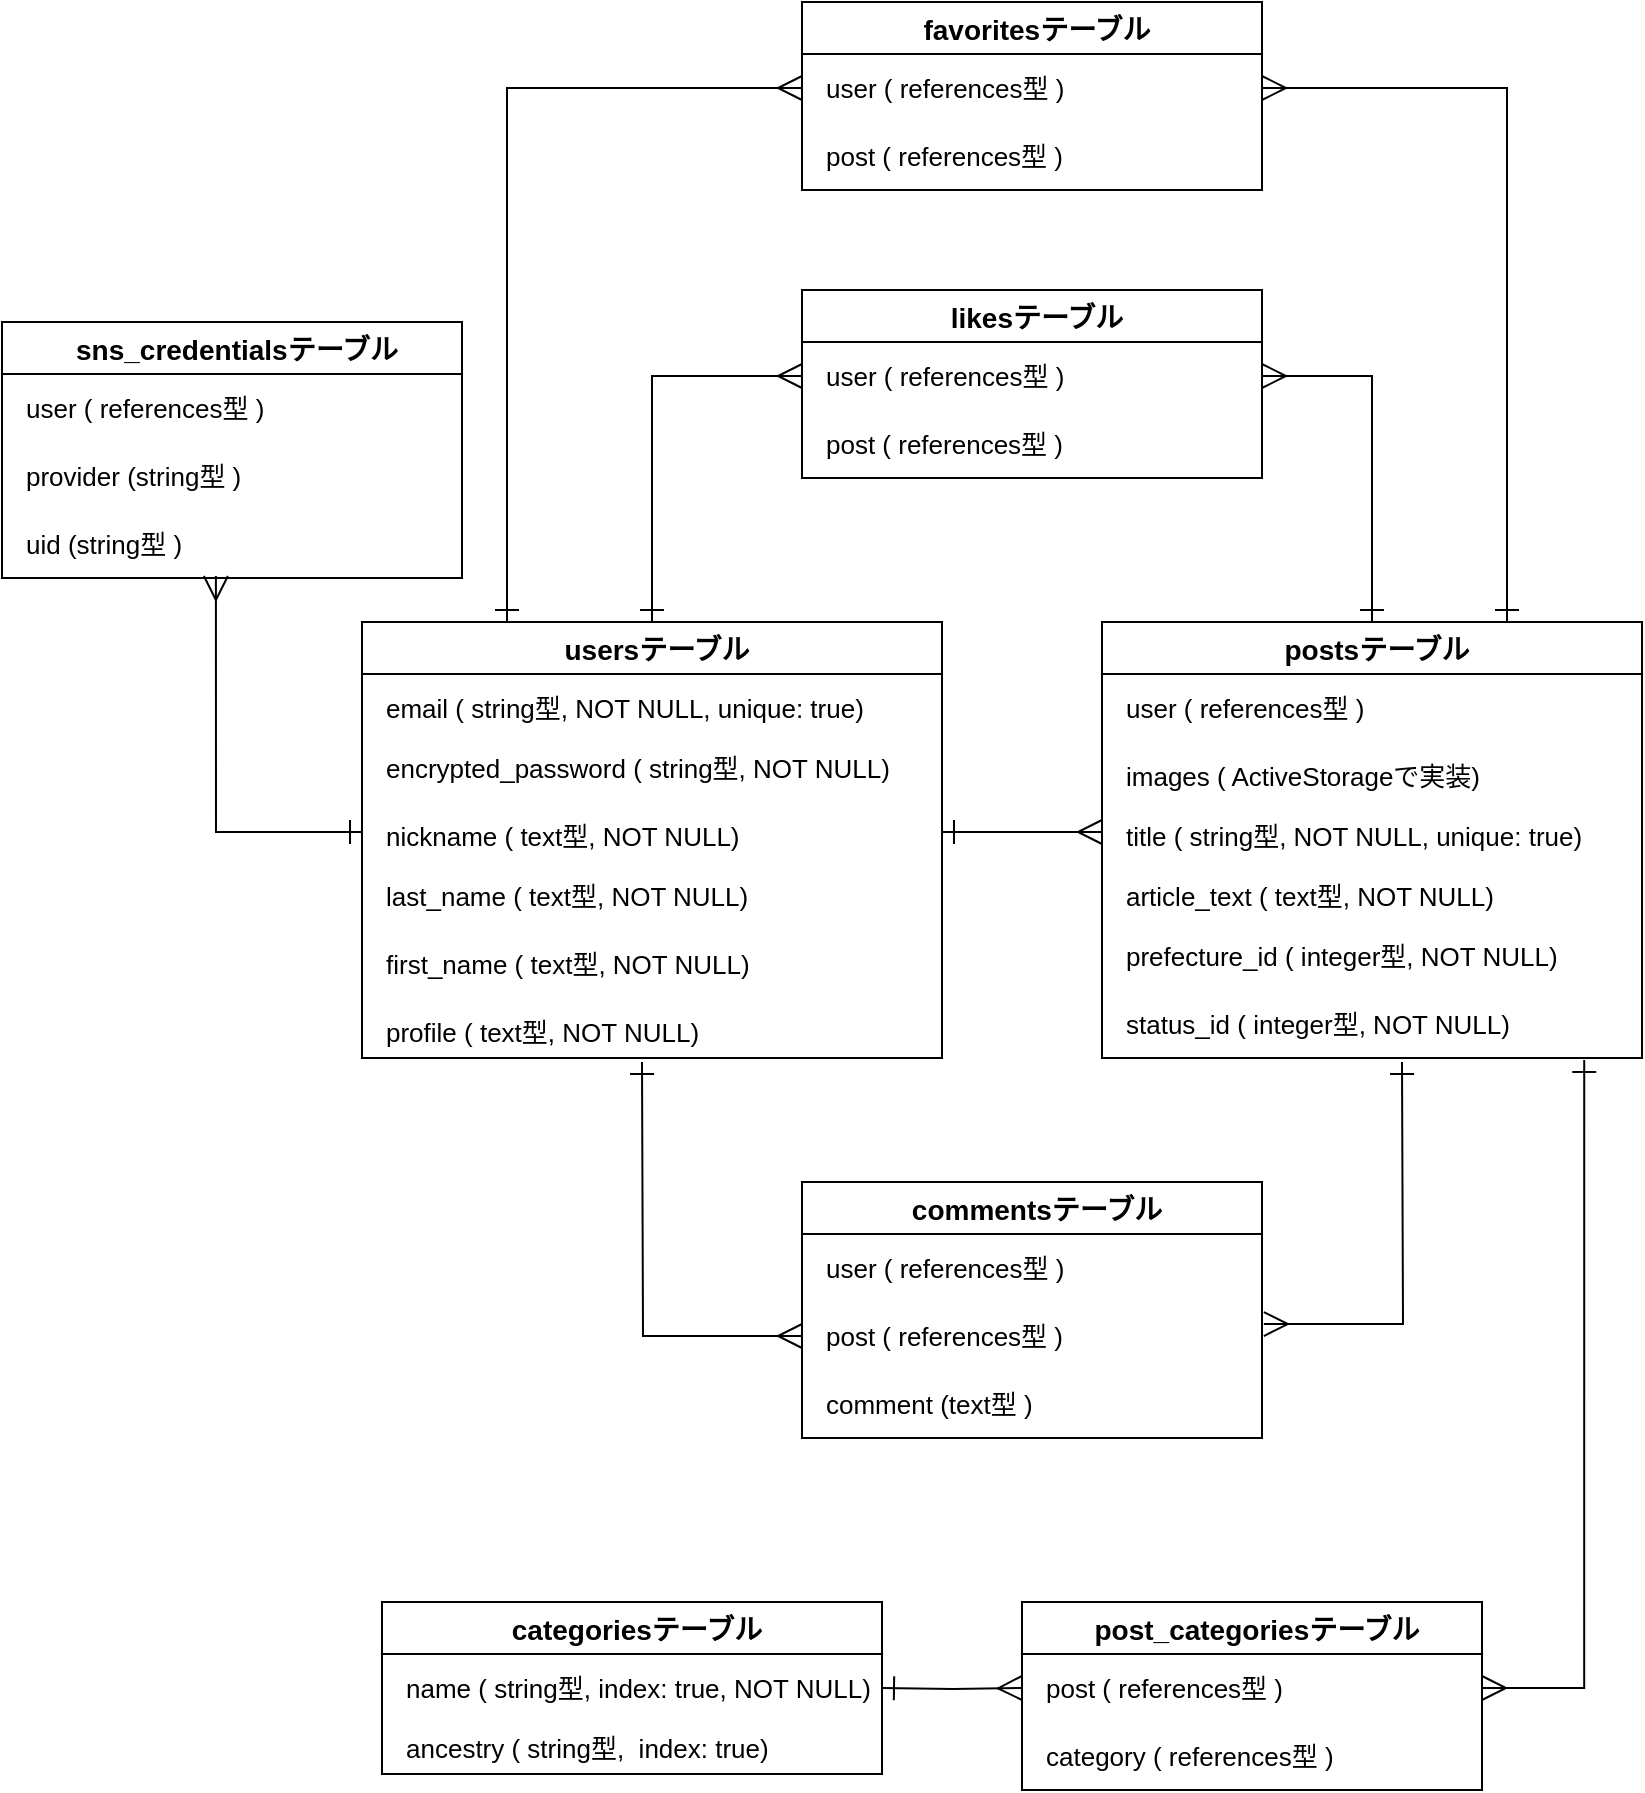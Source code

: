 <mxfile>
    <diagram id="SYqouDSUOeYf3AwJR8Iw" name="ページ1">
        <mxGraphModel dx="799" dy="310" grid="1" gridSize="10" guides="1" tooltips="1" connect="1" arrows="1" fold="1" page="1" pageScale="1" pageWidth="850" pageHeight="1100" math="0" shadow="0">
            <root>
                <mxCell id="0"/>
                <mxCell id="1" parent="0"/>
                <mxCell id="57" style="edgeStyle=orthogonalEdgeStyle;rounded=0;orthogonalLoop=1;jettySize=auto;html=1;exitX=0.5;exitY=0;exitDx=0;exitDy=0;endSize=10;startSize=10;endArrow=ERmany;endFill=0;startArrow=ERone;startFill=0;" parent="1" source="6" target="50" edge="1">
                    <mxGeometry relative="1" as="geometry"/>
                </mxCell>
                <mxCell id="63" style="edgeStyle=orthogonalEdgeStyle;rounded=0;orthogonalLoop=1;jettySize=auto;html=1;exitX=0.25;exitY=0;exitDx=0;exitDy=0;entryX=0;entryY=0.5;entryDx=0;entryDy=0;startArrow=ERone;startFill=0;startSize=10;endArrow=ERmany;endFill=0;endSize=10;" parent="1" source="6" target="54" edge="1">
                    <mxGeometry relative="1" as="geometry"/>
                </mxCell>
                <mxCell id="6" value="usersテーブル" style="swimlane;fontStyle=1;childLayout=stackLayout;horizontal=1;startSize=26;horizontalStack=0;resizeParent=1;resizeParentMax=0;resizeLast=0;collapsible=1;marginBottom=0;align=center;fontSize=14;spacing=15;spacingTop=0;spacingBottom=0;spacingRight=2;spacingLeft=7;" parent="1" vertex="1">
                    <mxGeometry x="200" y="430" width="290" height="218" as="geometry"/>
                </mxCell>
                <mxCell id="7" value="email ( string型, NOT NULL, unique: true)" style="text;strokeColor=none;fillColor=none;spacingLeft=7;spacingRight=2;overflow=hidden;rotatable=0;points=[[0,0.5],[1,0.5]];portConstraint=eastwest;fontSize=13;spacing=5;" parent="6" vertex="1">
                    <mxGeometry y="26" width="290" height="30" as="geometry"/>
                </mxCell>
                <mxCell id="8" value="encrypted_password ( string型, NOT NULL)" style="text;strokeColor=none;fillColor=none;spacingLeft=7;spacingRight=2;overflow=hidden;rotatable=0;points=[[0,0.5],[1,0.5]];portConstraint=eastwest;fontSize=13;spacing=5;" parent="6" vertex="1">
                    <mxGeometry y="56" width="290" height="34" as="geometry"/>
                </mxCell>
                <mxCell id="9" value="nickname ( text型, NOT NULL)" style="text;strokeColor=none;fillColor=none;spacingLeft=7;spacingRight=2;overflow=hidden;rotatable=0;points=[[0,0.5],[1,0.5]];portConstraint=eastwest;fontSize=13;spacing=5;" parent="6" vertex="1">
                    <mxGeometry y="90" width="290" height="30" as="geometry"/>
                </mxCell>
                <mxCell id="10" value="last_name ( text型, NOT NULL)" style="text;strokeColor=none;fillColor=none;spacingLeft=7;spacingRight=2;overflow=hidden;rotatable=0;points=[[0,0.5],[1,0.5]];portConstraint=eastwest;fontSize=13;spacing=5;" parent="6" vertex="1">
                    <mxGeometry y="120" width="290" height="34" as="geometry"/>
                </mxCell>
                <mxCell id="11" value="first_name ( text型, NOT NULL)" style="text;strokeColor=none;fillColor=none;spacingLeft=7;spacingRight=2;overflow=hidden;rotatable=0;points=[[0,0.5],[1,0.5]];portConstraint=eastwest;fontSize=13;spacing=5;" parent="6" vertex="1">
                    <mxGeometry y="154" width="290" height="34" as="geometry"/>
                </mxCell>
                <mxCell id="15" value="profile ( text型, NOT NULL)" style="text;strokeColor=none;fillColor=none;spacingLeft=7;spacingRight=2;overflow=hidden;rotatable=0;points=[[0,0.5],[1,0.5]];portConstraint=eastwest;fontSize=13;spacing=5;" parent="6" vertex="1">
                    <mxGeometry y="188" width="290" height="30" as="geometry"/>
                </mxCell>
                <mxCell id="16" value="sns_credentialsテーブル" style="swimlane;fontStyle=1;childLayout=stackLayout;horizontal=1;startSize=26;horizontalStack=0;resizeParent=1;resizeParentMax=0;resizeLast=0;collapsible=1;marginBottom=0;align=center;fontSize=14;spacing=15;spacingTop=0;spacingBottom=0;spacingRight=2;spacingLeft=7;" parent="1" vertex="1">
                    <mxGeometry x="20" y="280" width="230" height="128" as="geometry"/>
                </mxCell>
                <mxCell id="27" value="user ( references型 )" style="text;strokeColor=none;fillColor=none;spacingLeft=7;spacingRight=2;overflow=hidden;rotatable=0;points=[[0,0.5],[1,0.5]];portConstraint=eastwest;fontSize=13;spacing=5;" parent="16" vertex="1">
                    <mxGeometry y="26" width="230" height="34" as="geometry"/>
                </mxCell>
                <mxCell id="28" value="provider (string型 )" style="text;strokeColor=none;fillColor=none;spacingLeft=7;spacingRight=2;overflow=hidden;rotatable=0;points=[[0,0.5],[1,0.5]];portConstraint=eastwest;fontSize=13;spacing=5;" parent="16" vertex="1">
                    <mxGeometry y="60" width="230" height="34" as="geometry"/>
                </mxCell>
                <mxCell id="24" value="uid (string型 )" style="text;strokeColor=none;fillColor=none;spacingLeft=7;spacingRight=2;overflow=hidden;rotatable=0;points=[[0,0.5],[1,0.5]];portConstraint=eastwest;fontSize=13;spacing=5;" parent="16" vertex="1">
                    <mxGeometry y="94" width="230" height="34" as="geometry"/>
                </mxCell>
                <mxCell id="30" value="commentsテーブル" style="swimlane;fontStyle=1;childLayout=stackLayout;horizontal=1;startSize=26;horizontalStack=0;resizeParent=1;resizeParentMax=0;resizeLast=0;collapsible=1;marginBottom=0;align=center;fontSize=14;spacing=15;spacingTop=0;spacingBottom=0;spacingRight=2;spacingLeft=7;" parent="1" vertex="1">
                    <mxGeometry x="420" y="710" width="230" height="128" as="geometry"/>
                </mxCell>
                <mxCell id="31" value="user ( references型 )" style="text;strokeColor=none;fillColor=none;spacingLeft=7;spacingRight=2;overflow=hidden;rotatable=0;points=[[0,0.5],[1,0.5]];portConstraint=eastwest;fontSize=13;spacing=5;" parent="30" vertex="1">
                    <mxGeometry y="26" width="230" height="34" as="geometry"/>
                </mxCell>
                <mxCell id="34" value="post ( references型 )" style="text;strokeColor=none;fillColor=none;spacingLeft=7;spacingRight=2;overflow=hidden;rotatable=0;points=[[0,0.5],[1,0.5]];portConstraint=eastwest;fontSize=13;spacing=5;" parent="30" vertex="1">
                    <mxGeometry y="60" width="230" height="34" as="geometry"/>
                </mxCell>
                <mxCell id="32" value="comment (text型 )" style="text;strokeColor=none;fillColor=none;spacingLeft=7;spacingRight=2;overflow=hidden;rotatable=0;points=[[0,0.5],[1,0.5]];portConstraint=eastwest;fontSize=13;spacing=5;" parent="30" vertex="1">
                    <mxGeometry y="94" width="230" height="34" as="geometry"/>
                </mxCell>
                <mxCell id="61" style="edgeStyle=orthogonalEdgeStyle;rounded=0;orthogonalLoop=1;jettySize=auto;html=1;exitX=0.5;exitY=0;exitDx=0;exitDy=0;entryX=1;entryY=0.5;entryDx=0;entryDy=0;startArrow=ERone;startFill=0;startSize=10;endArrow=ERmany;endFill=0;endSize=10;" parent="1" source="38" target="50" edge="1">
                    <mxGeometry relative="1" as="geometry"/>
                </mxCell>
                <mxCell id="62" style="edgeStyle=orthogonalEdgeStyle;rounded=0;orthogonalLoop=1;jettySize=auto;html=1;exitX=0.75;exitY=0;exitDx=0;exitDy=0;entryX=1;entryY=0.5;entryDx=0;entryDy=0;startArrow=ERone;startFill=0;startSize=10;endArrow=ERmany;endFill=0;endSize=10;" parent="1" source="38" target="54" edge="1">
                    <mxGeometry relative="1" as="geometry"/>
                </mxCell>
                <mxCell id="38" value="postsテーブル" style="swimlane;fontStyle=1;childLayout=stackLayout;horizontal=1;startSize=26;horizontalStack=0;resizeParent=1;resizeParentMax=0;resizeLast=0;collapsible=1;marginBottom=0;align=center;fontSize=14;spacing=15;spacingTop=0;spacingBottom=0;spacingRight=2;spacingLeft=7;" parent="1" vertex="1">
                    <mxGeometry x="570" y="430" width="270" height="218" as="geometry"/>
                </mxCell>
                <mxCell id="45" value="user ( references型 )" style="text;strokeColor=none;fillColor=none;spacingLeft=7;spacingRight=2;overflow=hidden;rotatable=0;points=[[0,0.5],[1,0.5]];portConstraint=eastwest;fontSize=13;spacing=5;" parent="38" vertex="1">
                    <mxGeometry y="26" width="270" height="34" as="geometry"/>
                </mxCell>
                <mxCell id="48" value="images ( ActiveStorageで実装)" style="text;strokeColor=none;fillColor=none;spacingLeft=7;spacingRight=2;overflow=hidden;rotatable=0;points=[[0,0.5],[1,0.5]];portConstraint=eastwest;fontSize=13;spacing=5;" parent="38" vertex="1">
                    <mxGeometry y="60" width="270" height="30" as="geometry"/>
                </mxCell>
                <mxCell id="39" value="title ( string型, NOT NULL, unique: true)" style="text;strokeColor=none;fillColor=none;spacingLeft=7;spacingRight=2;overflow=hidden;rotatable=0;points=[[0,0.5],[1,0.5]];portConstraint=eastwest;fontSize=13;spacing=5;" parent="38" vertex="1">
                    <mxGeometry y="90" width="270" height="30" as="geometry"/>
                </mxCell>
                <mxCell id="41" value="article_text ( text型, NOT NULL)" style="text;strokeColor=none;fillColor=none;spacingLeft=7;spacingRight=2;overflow=hidden;rotatable=0;points=[[0,0.5],[1,0.5]];portConstraint=eastwest;fontSize=13;spacing=5;" parent="38" vertex="1">
                    <mxGeometry y="120" width="270" height="30" as="geometry"/>
                </mxCell>
                <mxCell id="47" value="prefecture_id ( integer型, NOT NULL)" style="text;strokeColor=none;fillColor=none;spacingLeft=7;spacingRight=2;overflow=hidden;rotatable=0;points=[[0,0.5],[1,0.5]];portConstraint=eastwest;fontSize=13;spacing=5;" parent="38" vertex="1">
                    <mxGeometry y="150" width="270" height="34" as="geometry"/>
                </mxCell>
                <mxCell id="46" value="status_id ( integer型, NOT NULL)" style="text;strokeColor=none;fillColor=none;spacingLeft=7;spacingRight=2;overflow=hidden;rotatable=0;points=[[0,0.5],[1,0.5]];portConstraint=eastwest;fontSize=13;spacing=5;" parent="38" vertex="1">
                    <mxGeometry y="184" width="270" height="34" as="geometry"/>
                </mxCell>
                <mxCell id="49" value="likesテーブル" style="swimlane;fontStyle=1;childLayout=stackLayout;horizontal=1;startSize=26;horizontalStack=0;resizeParent=1;resizeParentMax=0;resizeLast=0;collapsible=1;marginBottom=0;align=center;fontSize=14;spacing=15;spacingTop=0;spacingBottom=0;spacingRight=2;spacingLeft=7;" parent="1" vertex="1">
                    <mxGeometry x="420" y="264" width="230" height="94" as="geometry"/>
                </mxCell>
                <mxCell id="50" value="user ( references型 )" style="text;strokeColor=none;fillColor=none;spacingLeft=7;spacingRight=2;overflow=hidden;rotatable=0;points=[[0,0.5],[1,0.5]];portConstraint=eastwest;fontSize=13;spacing=5;" parent="49" vertex="1">
                    <mxGeometry y="26" width="230" height="34" as="geometry"/>
                </mxCell>
                <mxCell id="51" value="post ( references型 )" style="text;strokeColor=none;fillColor=none;spacingLeft=7;spacingRight=2;overflow=hidden;rotatable=0;points=[[0,0.5],[1,0.5]];portConstraint=eastwest;fontSize=13;spacing=5;" parent="49" vertex="1">
                    <mxGeometry y="60" width="230" height="34" as="geometry"/>
                </mxCell>
                <mxCell id="53" value="favoritesテーブル" style="swimlane;fontStyle=1;childLayout=stackLayout;horizontal=1;startSize=26;horizontalStack=0;resizeParent=1;resizeParentMax=0;resizeLast=0;collapsible=1;marginBottom=0;align=center;fontSize=14;spacing=15;spacingTop=0;spacingBottom=0;spacingRight=2;spacingLeft=7;" parent="1" vertex="1">
                    <mxGeometry x="420" y="120" width="230" height="94" as="geometry"/>
                </mxCell>
                <mxCell id="54" value="user ( references型 )" style="text;strokeColor=none;fillColor=none;spacingLeft=7;spacingRight=2;overflow=hidden;rotatable=0;points=[[0,0.5],[1,0.5]];portConstraint=eastwest;fontSize=13;spacing=5;" parent="53" vertex="1">
                    <mxGeometry y="26" width="230" height="34" as="geometry"/>
                </mxCell>
                <mxCell id="55" value="post ( references型 )" style="text;strokeColor=none;fillColor=none;spacingLeft=7;spacingRight=2;overflow=hidden;rotatable=0;points=[[0,0.5],[1,0.5]];portConstraint=eastwest;fontSize=13;spacing=5;" parent="53" vertex="1">
                    <mxGeometry y="60" width="230" height="34" as="geometry"/>
                </mxCell>
                <mxCell id="59" style="edgeStyle=orthogonalEdgeStyle;rounded=0;orthogonalLoop=1;jettySize=auto;html=1;exitX=0;exitY=0.5;exitDx=0;exitDy=0;entryX=0.465;entryY=0.971;entryDx=0;entryDy=0;startArrow=ERone;startFill=0;startSize=10;endArrow=ERmany;endFill=0;endSize=10;entryPerimeter=0;" parent="1" source="9" target="24" edge="1">
                    <mxGeometry relative="1" as="geometry"/>
                </mxCell>
                <mxCell id="64" style="edgeStyle=orthogonalEdgeStyle;rounded=0;orthogonalLoop=1;jettySize=auto;html=1;entryX=1.004;entryY=0.324;entryDx=0;entryDy=0;entryPerimeter=0;startArrow=ERone;startFill=0;startSize=10;endArrow=ERmany;endFill=0;endSize=10;" parent="1" target="34" edge="1">
                    <mxGeometry relative="1" as="geometry">
                        <mxPoint x="720" y="650" as="sourcePoint"/>
                    </mxGeometry>
                </mxCell>
                <mxCell id="71" style="edgeStyle=orthogonalEdgeStyle;rounded=0;orthogonalLoop=1;jettySize=auto;html=1;entryX=0;entryY=0.5;entryDx=0;entryDy=0;startArrow=ERone;startFill=0;startSize=10;endArrow=ERmany;endFill=0;endSize=10;" parent="1" target="34" edge="1">
                    <mxGeometry relative="1" as="geometry">
                        <mxPoint x="340" y="650" as="sourcePoint"/>
                    </mxGeometry>
                </mxCell>
                <mxCell id="74" style="edgeStyle=orthogonalEdgeStyle;rounded=0;orthogonalLoop=1;jettySize=auto;html=1;exitX=1;exitY=0.5;exitDx=0;exitDy=0;entryX=0;entryY=0.5;entryDx=0;entryDy=0;startArrow=ERone;startFill=0;startSize=10;endArrow=ERmany;endFill=0;endSize=10;" parent="1" source="9" target="39" edge="1">
                    <mxGeometry relative="1" as="geometry"/>
                </mxCell>
                <mxCell id="75" value="post_categoriesテーブル" style="swimlane;fontStyle=1;childLayout=stackLayout;horizontal=1;startSize=26;horizontalStack=0;resizeParent=1;resizeParentMax=0;resizeLast=0;collapsible=1;marginBottom=0;align=center;fontSize=14;spacing=15;spacingTop=0;spacingBottom=0;spacingRight=2;spacingLeft=7;" parent="1" vertex="1">
                    <mxGeometry x="530" y="920" width="230" height="94" as="geometry"/>
                </mxCell>
                <mxCell id="77" value="post ( references型 )" style="text;strokeColor=none;fillColor=none;spacingLeft=7;spacingRight=2;overflow=hidden;rotatable=0;points=[[0,0.5],[1,0.5]];portConstraint=eastwest;fontSize=13;spacing=5;" parent="75" vertex="1">
                    <mxGeometry y="26" width="230" height="34" as="geometry"/>
                </mxCell>
                <mxCell id="76" value="category ( references型 )" style="text;strokeColor=none;fillColor=none;spacingLeft=7;spacingRight=2;overflow=hidden;rotatable=0;points=[[0,0.5],[1,0.5]];portConstraint=eastwest;fontSize=13;spacing=5;" parent="75" vertex="1">
                    <mxGeometry y="60" width="230" height="34" as="geometry"/>
                </mxCell>
                <mxCell id="79" value="categoriesテーブル" style="swimlane;fontStyle=1;childLayout=stackLayout;horizontal=1;startSize=26;horizontalStack=0;resizeParent=1;resizeParentMax=0;resizeLast=0;collapsible=1;marginBottom=0;align=center;fontSize=14;spacing=15;spacingTop=0;spacingBottom=0;spacingRight=2;spacingLeft=7;" parent="1" vertex="1">
                    <mxGeometry x="210" y="920" width="250" height="86" as="geometry"/>
                </mxCell>
                <mxCell id="87" value="name ( string型, index: true, NOT NULL)" style="text;strokeColor=none;fillColor=none;spacingLeft=7;spacingRight=2;overflow=hidden;rotatable=0;points=[[0,0.5],[1,0.5]];portConstraint=eastwest;fontSize=13;spacing=5;" parent="79" vertex="1">
                    <mxGeometry y="26" width="250" height="30" as="geometry"/>
                </mxCell>
                <mxCell id="88" value="ancestry ( string型,  index: true)" style="text;strokeColor=none;fillColor=none;spacingLeft=7;spacingRight=2;overflow=hidden;rotatable=0;points=[[0,0.5],[1,0.5]];portConstraint=eastwest;fontSize=13;spacing=5;" parent="79" vertex="1">
                    <mxGeometry y="56" width="250" height="30" as="geometry"/>
                </mxCell>
                <mxCell id="84" style="edgeStyle=orthogonalEdgeStyle;rounded=0;orthogonalLoop=1;jettySize=auto;html=1;exitX=1;exitY=0.5;exitDx=0;exitDy=0;entryX=0.893;entryY=1.029;entryDx=0;entryDy=0;entryPerimeter=0;endArrow=ERone;endFill=0;endSize=10;startSize=10;startArrow=ERmany;startFill=0;" parent="1" source="77" target="46" edge="1">
                    <mxGeometry relative="1" as="geometry"/>
                </mxCell>
                <mxCell id="86" style="edgeStyle=orthogonalEdgeStyle;rounded=0;orthogonalLoop=1;jettySize=auto;html=1;entryX=0;entryY=0.5;entryDx=0;entryDy=0;startArrow=ERone;startFill=0;startSize=10;endArrow=ERmany;endFill=0;endSize=10;" parent="1" target="77" edge="1">
                    <mxGeometry relative="1" as="geometry">
                        <mxPoint x="460" y="963" as="sourcePoint"/>
                    </mxGeometry>
                </mxCell>
            </root>
        </mxGraphModel>
    </diagram>
</mxfile>